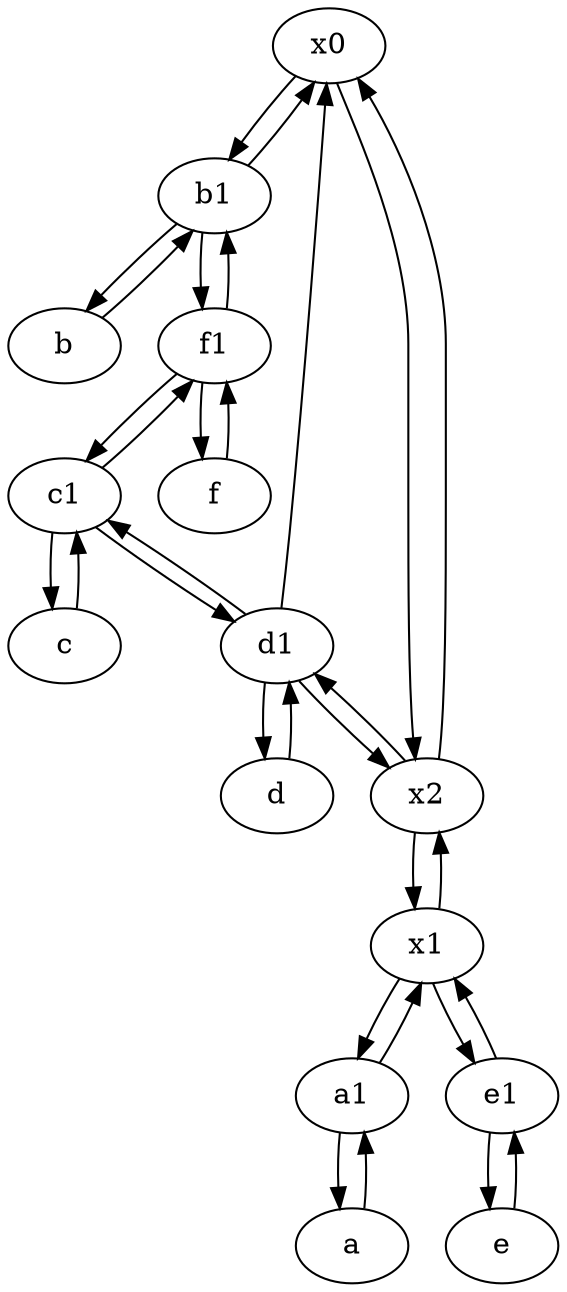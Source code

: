 digraph  {
	x0;
	b [pos="50,20!"];
	a [pos="40,10!"];
	d [pos="20,30!"];
	b1 [pos="45,20!"];
	a1 [pos="40,15!"];
	e [pos="30,50!"];
	c1 [pos="30,15!"];
	e1 [pos="25,45!"];
	f1;
	f [pos="15,45!"];
	c [pos="20,10!"];
	x1;
	x2;
	d1 [pos="25,30!"];
	x0 -> x2;
	a -> a1;
	c1 -> d1;
	x2 -> d1;
	x1 -> e1;
	d1 -> d;
	b1 -> x0;
	c -> c1;
	x1 -> x2;
	x2 -> x0;
	a1 -> a;
	f1 -> b1;
	a1 -> x1;
	x0 -> b1;
	d1 -> x0;
	e -> e1;
	e1 -> e;
	b1 -> f1;
	d1 -> c1;
	e1 -> x1;
	b -> b1;
	d -> d1;
	f1 -> f;
	f -> f1;
	x2 -> x1;
	c1 -> c;
	d1 -> x2;
	f1 -> c1;
	x1 -> a1;
	c1 -> f1;
	b1 -> b;

	}